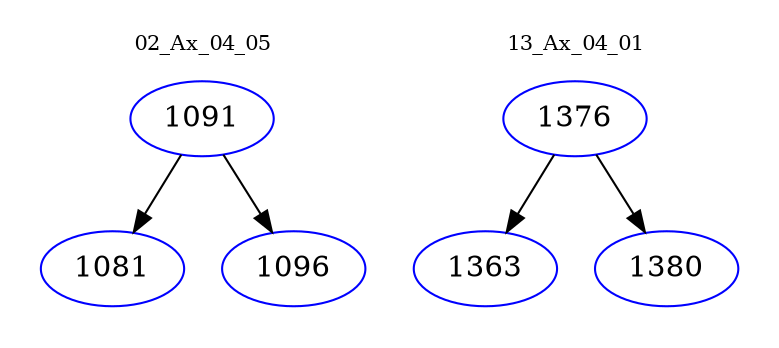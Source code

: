 digraph{
subgraph cluster_0 {
color = white
label = "02_Ax_04_05";
fontsize=10;
T0_1091 [label="1091", color="blue"]
T0_1091 -> T0_1081 [color="black"]
T0_1081 [label="1081", color="blue"]
T0_1091 -> T0_1096 [color="black"]
T0_1096 [label="1096", color="blue"]
}
subgraph cluster_1 {
color = white
label = "13_Ax_04_01";
fontsize=10;
T1_1376 [label="1376", color="blue"]
T1_1376 -> T1_1363 [color="black"]
T1_1363 [label="1363", color="blue"]
T1_1376 -> T1_1380 [color="black"]
T1_1380 [label="1380", color="blue"]
}
}
